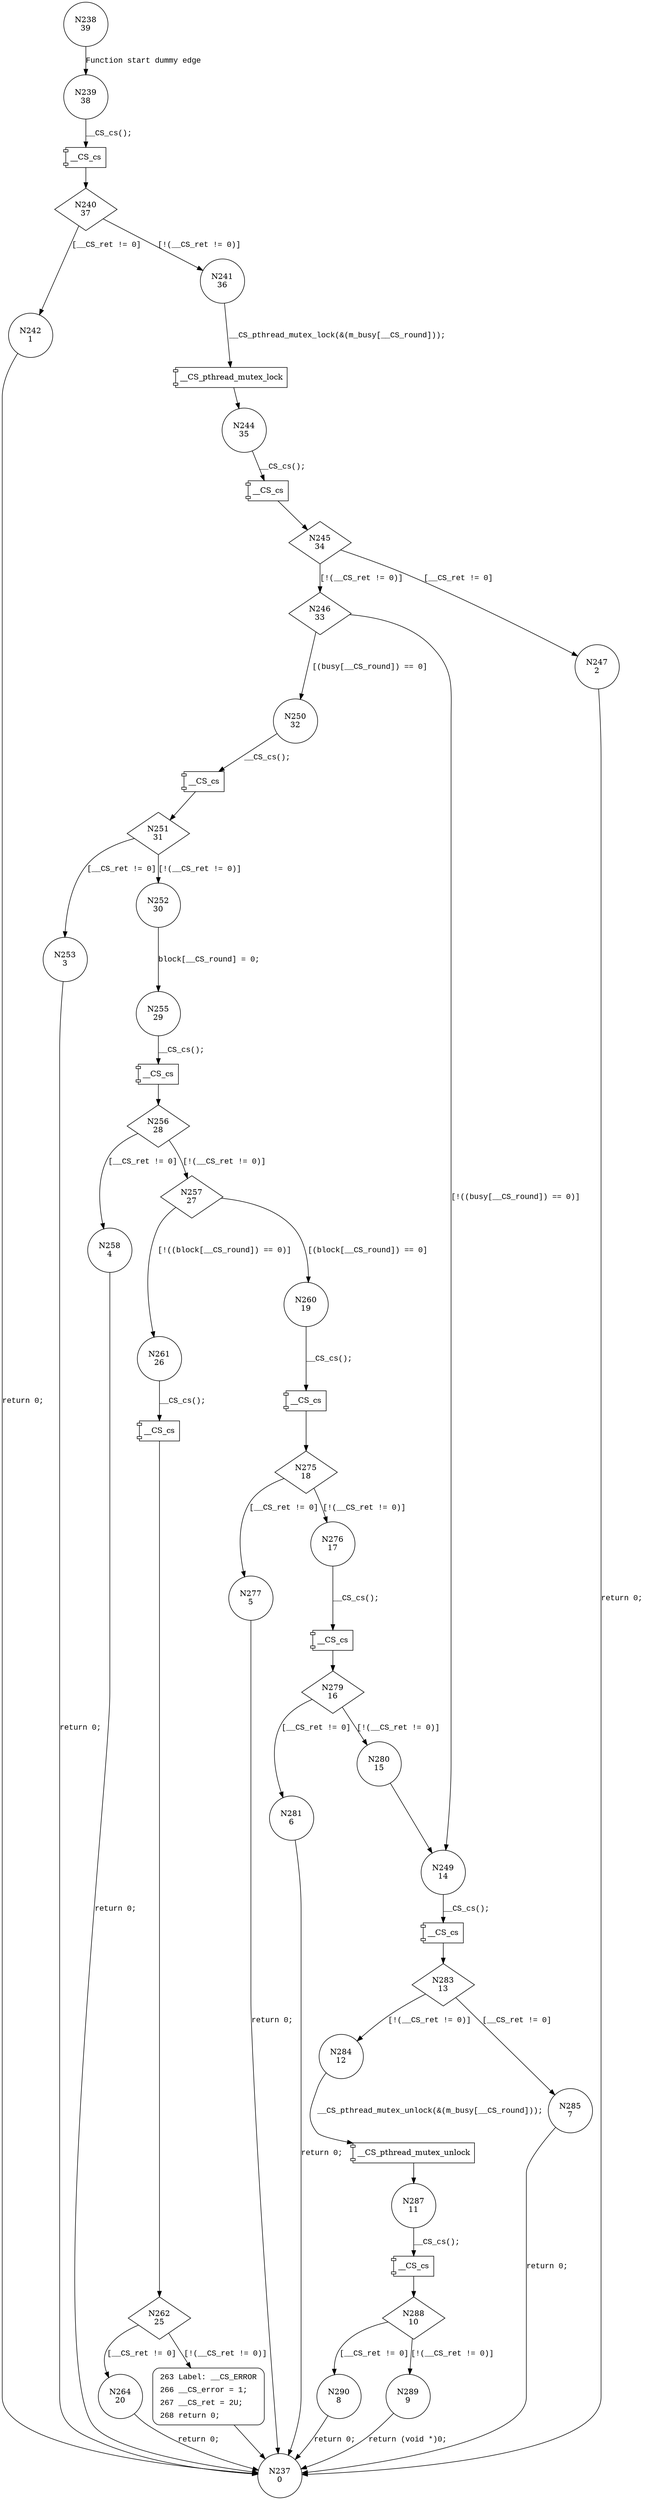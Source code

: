 digraph de_allocator {
238 [shape="circle" label="N238\n39"]
239 [shape="circle" label="N239\n38"]
240 [shape="diamond" label="N240\n37"]
242 [shape="circle" label="N242\n1"]
241 [shape="circle" label="N241\n36"]
244 [shape="circle" label="N244\n35"]
245 [shape="diamond" label="N245\n34"]
247 [shape="circle" label="N247\n2"]
246 [shape="diamond" label="N246\n33"]
250 [shape="circle" label="N250\n32"]
249 [shape="circle" label="N249\n14"]
283 [shape="diamond" label="N283\n13"]
285 [shape="circle" label="N285\n7"]
284 [shape="circle" label="N284\n12"]
287 [shape="circle" label="N287\n11"]
288 [shape="diamond" label="N288\n10"]
290 [shape="circle" label="N290\n8"]
289 [shape="circle" label="N289\n9"]
237 [shape="circle" label="N237\n0"]
251 [shape="diamond" label="N251\n31"]
253 [shape="circle" label="N253\n3"]
252 [shape="circle" label="N252\n30"]
255 [shape="circle" label="N255\n29"]
256 [shape="diamond" label="N256\n28"]
258 [shape="circle" label="N258\n4"]
257 [shape="diamond" label="N257\n27"]
260 [shape="circle" label="N260\n19"]
261 [shape="circle" label="N261\n26"]
262 [shape="diamond" label="N262\n25"]
264 [shape="circle" label="N264\n20"]
263 [shape="circle" label="N263\n24"]
275 [shape="diamond" label="N275\n18"]
277 [shape="circle" label="N277\n5"]
276 [shape="circle" label="N276\n17"]
279 [shape="diamond" label="N279\n16"]
281 [shape="circle" label="N281\n6"]
280 [shape="circle" label="N280\n15"]
263 [style="filled,bold" penwidth="1" fillcolor="white" fontname="Courier New" shape="Mrecord" label=<<table border="0" cellborder="0" cellpadding="3" bgcolor="white"><tr><td align="right">263</td><td align="left">Label: __CS_ERROR</td></tr><tr><td align="right">266</td><td align="left">__CS_error = 1;</td></tr><tr><td align="right">267</td><td align="left">__CS_ret = 2U;</td></tr><tr><td align="right">268</td><td align="left">return 0;</td></tr></table>>]
263 -> 237[label=""]
238 -> 239 [label="Function start dummy edge" fontname="Courier New"]
100041 [shape="component" label="__CS_cs"]
239 -> 100041 [label="__CS_cs();" fontname="Courier New"]
100041 -> 240 [label="" fontname="Courier New"]
240 -> 242 [label="[__CS_ret != 0]" fontname="Courier New"]
240 -> 241 [label="[!(__CS_ret != 0)]" fontname="Courier New"]
100042 [shape="component" label="__CS_pthread_mutex_lock"]
241 -> 100042 [label="__CS_pthread_mutex_lock(&(m_busy[__CS_round]));" fontname="Courier New"]
100042 -> 244 [label="" fontname="Courier New"]
100043 [shape="component" label="__CS_cs"]
244 -> 100043 [label="__CS_cs();" fontname="Courier New"]
100043 -> 245 [label="" fontname="Courier New"]
245 -> 247 [label="[__CS_ret != 0]" fontname="Courier New"]
245 -> 246 [label="[!(__CS_ret != 0)]" fontname="Courier New"]
246 -> 250 [label="[(busy[__CS_round]) == 0]" fontname="Courier New"]
246 -> 249 [label="[!((busy[__CS_round]) == 0)]" fontname="Courier New"]
100044 [shape="component" label="__CS_cs"]
249 -> 100044 [label="__CS_cs();" fontname="Courier New"]
100044 -> 283 [label="" fontname="Courier New"]
283 -> 285 [label="[__CS_ret != 0]" fontname="Courier New"]
283 -> 284 [label="[!(__CS_ret != 0)]" fontname="Courier New"]
100045 [shape="component" label="__CS_pthread_mutex_unlock"]
284 -> 100045 [label="__CS_pthread_mutex_unlock(&(m_busy[__CS_round]));" fontname="Courier New"]
100045 -> 287 [label="" fontname="Courier New"]
100046 [shape="component" label="__CS_cs"]
287 -> 100046 [label="__CS_cs();" fontname="Courier New"]
100046 -> 288 [label="" fontname="Courier New"]
288 -> 290 [label="[__CS_ret != 0]" fontname="Courier New"]
288 -> 289 [label="[!(__CS_ret != 0)]" fontname="Courier New"]
290 -> 237 [label="return 0;" fontname="Courier New"]
100047 [shape="component" label="__CS_cs"]
250 -> 100047 [label="__CS_cs();" fontname="Courier New"]
100047 -> 251 [label="" fontname="Courier New"]
251 -> 253 [label="[__CS_ret != 0]" fontname="Courier New"]
251 -> 252 [label="[!(__CS_ret != 0)]" fontname="Courier New"]
100048 [shape="component" label="__CS_cs"]
255 -> 100048 [label="__CS_cs();" fontname="Courier New"]
100048 -> 256 [label="" fontname="Courier New"]
256 -> 258 [label="[__CS_ret != 0]" fontname="Courier New"]
256 -> 257 [label="[!(__CS_ret != 0)]" fontname="Courier New"]
257 -> 260 [label="[(block[__CS_round]) == 0]" fontname="Courier New"]
257 -> 261 [label="[!((block[__CS_round]) == 0)]" fontname="Courier New"]
100049 [shape="component" label="__CS_cs"]
261 -> 100049 [label="__CS_cs();" fontname="Courier New"]
100049 -> 262 [label="" fontname="Courier New"]
262 -> 264 [label="[__CS_ret != 0]" fontname="Courier New"]
262 -> 263 [label="[!(__CS_ret != 0)]" fontname="Courier New"]
264 -> 237 [label="return 0;" fontname="Courier New"]
100050 [shape="component" label="__CS_cs"]
260 -> 100050 [label="__CS_cs();" fontname="Courier New"]
100050 -> 275 [label="" fontname="Courier New"]
275 -> 277 [label="[__CS_ret != 0]" fontname="Courier New"]
275 -> 276 [label="[!(__CS_ret != 0)]" fontname="Courier New"]
100051 [shape="component" label="__CS_cs"]
276 -> 100051 [label="__CS_cs();" fontname="Courier New"]
100051 -> 279 [label="" fontname="Courier New"]
279 -> 281 [label="[__CS_ret != 0]" fontname="Courier New"]
279 -> 280 [label="[!(__CS_ret != 0)]" fontname="Courier New"]
281 -> 237 [label="return 0;" fontname="Courier New"]
258 -> 237 [label="return 0;" fontname="Courier New"]
247 -> 237 [label="return 0;" fontname="Courier New"]
289 -> 237 [label="return (void *)0;" fontname="Courier New"]
285 -> 237 [label="return 0;" fontname="Courier New"]
252 -> 255 [label="block[__CS_round] = 0;" fontname="Courier New"]
280 -> 249 [label="" fontname="Courier New"]
277 -> 237 [label="return 0;" fontname="Courier New"]
253 -> 237 [label="return 0;" fontname="Courier New"]
242 -> 237 [label="return 0;" fontname="Courier New"]
}